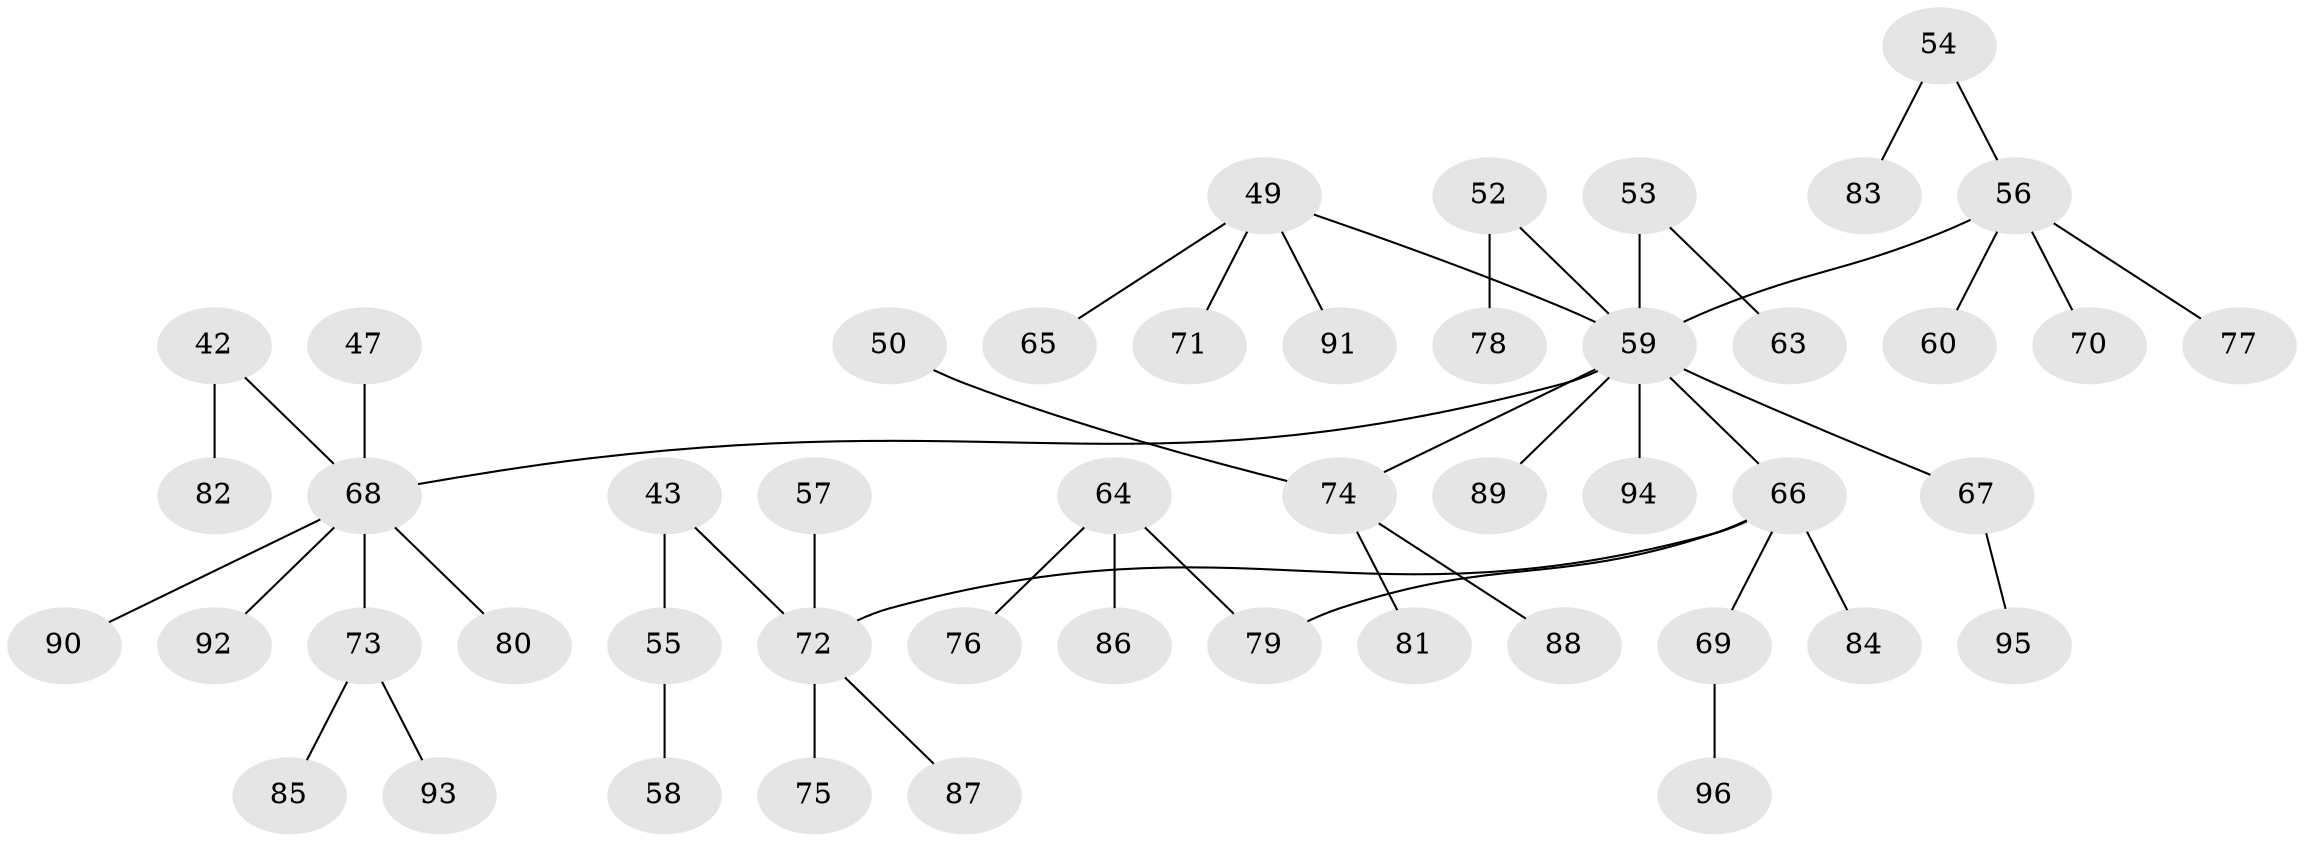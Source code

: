 // original degree distribution, {8: 0.010416666666666666, 3: 0.16666666666666666, 2: 0.3125, 4: 0.03125, 5: 0.041666666666666664, 1: 0.4375}
// Generated by graph-tools (version 1.1) at 2025/52/03/09/25 04:52:46]
// undirected, 48 vertices, 47 edges
graph export_dot {
graph [start="1"]
  node [color=gray90,style=filled];
  42;
  43;
  47;
  49 [super="+21+34+38+31+36"];
  50;
  52;
  53;
  54;
  55;
  56 [super="+41"];
  57;
  58;
  59 [super="+3+23+35+10+12+44+45"];
  60;
  63;
  64 [super="+61"];
  65;
  66 [super="+24"];
  67;
  68 [super="+30+8+7+29+37"];
  69;
  70;
  71;
  72 [super="+25+14+32"];
  73 [super="+51"];
  74 [super="+40+46"];
  75;
  76;
  77;
  78;
  79 [super="+62"];
  80;
  81;
  82;
  83;
  84;
  85;
  86;
  87;
  88;
  89;
  90;
  91;
  92;
  93;
  94;
  95;
  96;
  42 -- 82;
  42 -- 68;
  43 -- 55;
  43 -- 72;
  47 -- 68;
  49 -- 65;
  49 -- 91;
  49 -- 59;
  49 -- 71;
  50 -- 74;
  52 -- 78;
  52 -- 59;
  53 -- 63;
  53 -- 59;
  54 -- 83;
  54 -- 56;
  55 -- 58;
  56 -- 60;
  56 -- 70;
  56 -- 59;
  56 -- 77;
  57 -- 72;
  59 -- 67;
  59 -- 89;
  59 -- 66;
  59 -- 68;
  59 -- 94;
  59 -- 74;
  64 -- 86;
  64 -- 76;
  64 -- 79;
  66 -- 84;
  66 -- 69;
  66 -- 72;
  66 -- 79;
  67 -- 95;
  68 -- 90;
  68 -- 92;
  68 -- 80;
  68 -- 73;
  69 -- 96;
  72 -- 75;
  72 -- 87;
  73 -- 93;
  73 -- 85;
  74 -- 88;
  74 -- 81;
}
